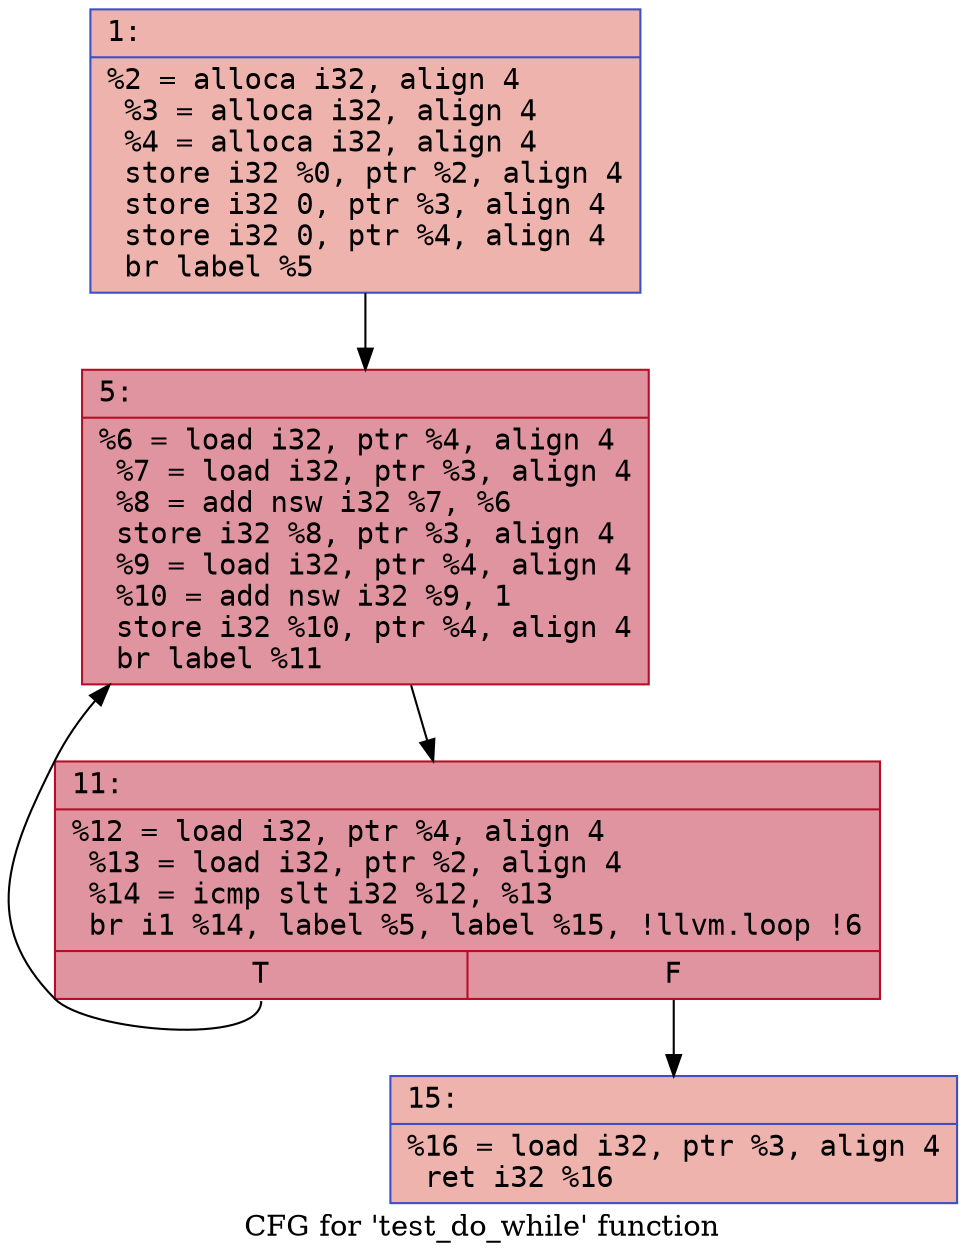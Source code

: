 digraph "CFG for 'test_do_while' function" {
	label="CFG for 'test_do_while' function";

	Node0x6165c19ecd40 [shape=record,color="#3d50c3ff", style=filled, fillcolor="#d6524470" fontname="Courier",label="{1:\l|  %2 = alloca i32, align 4\l  %3 = alloca i32, align 4\l  %4 = alloca i32, align 4\l  store i32 %0, ptr %2, align 4\l  store i32 0, ptr %3, align 4\l  store i32 0, ptr %4, align 4\l  br label %5\l}"];
	Node0x6165c19ecd40 -> Node0x6165c19ed100;
	Node0x6165c19ed100 [shape=record,color="#b70d28ff", style=filled, fillcolor="#b70d2870" fontname="Courier",label="{5:\l|  %6 = load i32, ptr %4, align 4\l  %7 = load i32, ptr %3, align 4\l  %8 = add nsw i32 %7, %6\l  store i32 %8, ptr %3, align 4\l  %9 = load i32, ptr %4, align 4\l  %10 = add nsw i32 %9, 1\l  store i32 %10, ptr %4, align 4\l  br label %11\l}"];
	Node0x6165c19ed100 -> Node0x6165c19ed520;
	Node0x6165c19ed520 [shape=record,color="#b70d28ff", style=filled, fillcolor="#b70d2870" fontname="Courier",label="{11:\l|  %12 = load i32, ptr %4, align 4\l  %13 = load i32, ptr %2, align 4\l  %14 = icmp slt i32 %12, %13\l  br i1 %14, label %5, label %15, !llvm.loop !6\l|{<s0>T|<s1>F}}"];
	Node0x6165c19ed520:s0 -> Node0x6165c19ed100;
	Node0x6165c19ed520:s1 -> Node0x6165c19ed780;
	Node0x6165c19ed780 [shape=record,color="#3d50c3ff", style=filled, fillcolor="#d6524470" fontname="Courier",label="{15:\l|  %16 = load i32, ptr %3, align 4\l  ret i32 %16\l}"];
}
